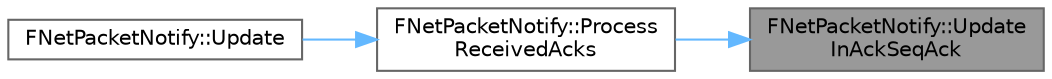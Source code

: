 digraph "FNetPacketNotify::UpdateInAckSeqAck"
{
 // INTERACTIVE_SVG=YES
 // LATEX_PDF_SIZE
  bgcolor="transparent";
  edge [fontname=Helvetica,fontsize=10,labelfontname=Helvetica,labelfontsize=10];
  node [fontname=Helvetica,fontsize=10,shape=box,height=0.2,width=0.4];
  rankdir="RL";
  Node1 [id="Node000001",label="FNetPacketNotify::Update\lInAckSeqAck",height=0.2,width=0.4,color="gray40", fillcolor="grey60", style="filled", fontcolor="black",tooltip=" "];
  Node1 -> Node2 [id="edge1_Node000001_Node000002",dir="back",color="steelblue1",style="solid",tooltip=" "];
  Node2 [id="Node000002",label="FNetPacketNotify::Process\lReceivedAcks",height=0.2,width=0.4,color="grey40", fillcolor="white", style="filled",URL="$de/d7a/classFNetPacketNotify.html#a6d2fde9a15e1e9baed7a7ac1d848f10f",tooltip=" "];
  Node2 -> Node3 [id="edge2_Node000002_Node000003",dir="back",color="steelblue1",style="solid",tooltip=" "];
  Node3 [id="Node000003",label="FNetPacketNotify::Update",height=0.2,width=0.4,color="grey40", fillcolor="white", style="filled",URL="$de/d7a/classFNetPacketNotify.html#a6bb053f1c896b901b41b9f7704703ab4",tooltip="Update state of PacketNotification based on received header and invoke packet notifications for recei..."];
}
